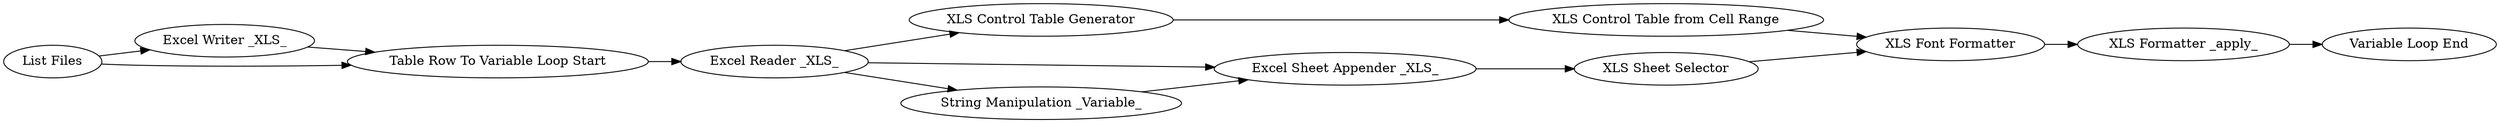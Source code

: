 digraph {
	"5562241111310369445_1" [label="List Files"]
	"5562241111310369445_46" [label="XLS Control Table Generator"]
	"5562241111310369445_19" [label="Excel Sheet Appender _XLS_"]
	"5562241111310369445_2" [label="Excel Writer _XLS_"]
	"5562241111310369445_35" [label="Variable Loop End"]
	"5562241111310369445_37" [label="XLS Control Table from Cell Range"]
	"5562241111310369445_53" [label="XLS Font Formatter"]
	"5562241111310369445_54" [label="XLS Sheet Selector"]
	"5562241111310369445_4" [label="Excel Reader _XLS_"]
	"5562241111310369445_38" [label="XLS Formatter _apply_"]
	"5562241111310369445_52" [label="String Manipulation _Variable_"]
	"5562241111310369445_3" [label="Table Row To Variable Loop Start"]
	"5562241111310369445_38" -> "5562241111310369445_35"
	"5562241111310369445_19" -> "5562241111310369445_54"
	"5562241111310369445_46" -> "5562241111310369445_37"
	"5562241111310369445_37" -> "5562241111310369445_53"
	"5562241111310369445_1" -> "5562241111310369445_2"
	"5562241111310369445_54" -> "5562241111310369445_53"
	"5562241111310369445_4" -> "5562241111310369445_46"
	"5562241111310369445_53" -> "5562241111310369445_38"
	"5562241111310369445_4" -> "5562241111310369445_19"
	"5562241111310369445_1" -> "5562241111310369445_3"
	"5562241111310369445_2" -> "5562241111310369445_3"
	"5562241111310369445_3" -> "5562241111310369445_4"
	"5562241111310369445_4" -> "5562241111310369445_52"
	"5562241111310369445_52" -> "5562241111310369445_19"
	rankdir=LR
}

